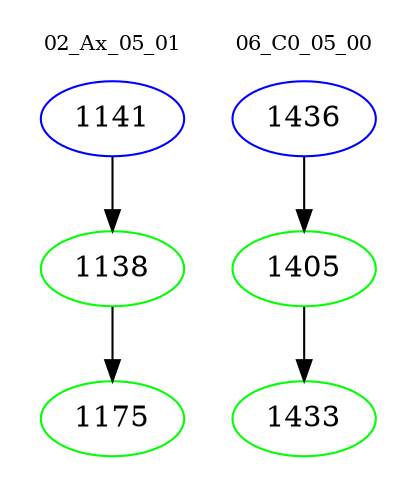 digraph{
subgraph cluster_0 {
color = white
label = "02_Ax_05_01";
fontsize=10;
T0_1141 [label="1141", color="blue"]
T0_1141 -> T0_1138 [color="black"]
T0_1138 [label="1138", color="green"]
T0_1138 -> T0_1175 [color="black"]
T0_1175 [label="1175", color="green"]
}
subgraph cluster_1 {
color = white
label = "06_C0_05_00";
fontsize=10;
T1_1436 [label="1436", color="blue"]
T1_1436 -> T1_1405 [color="black"]
T1_1405 [label="1405", color="green"]
T1_1405 -> T1_1433 [color="black"]
T1_1433 [label="1433", color="green"]
}
}
